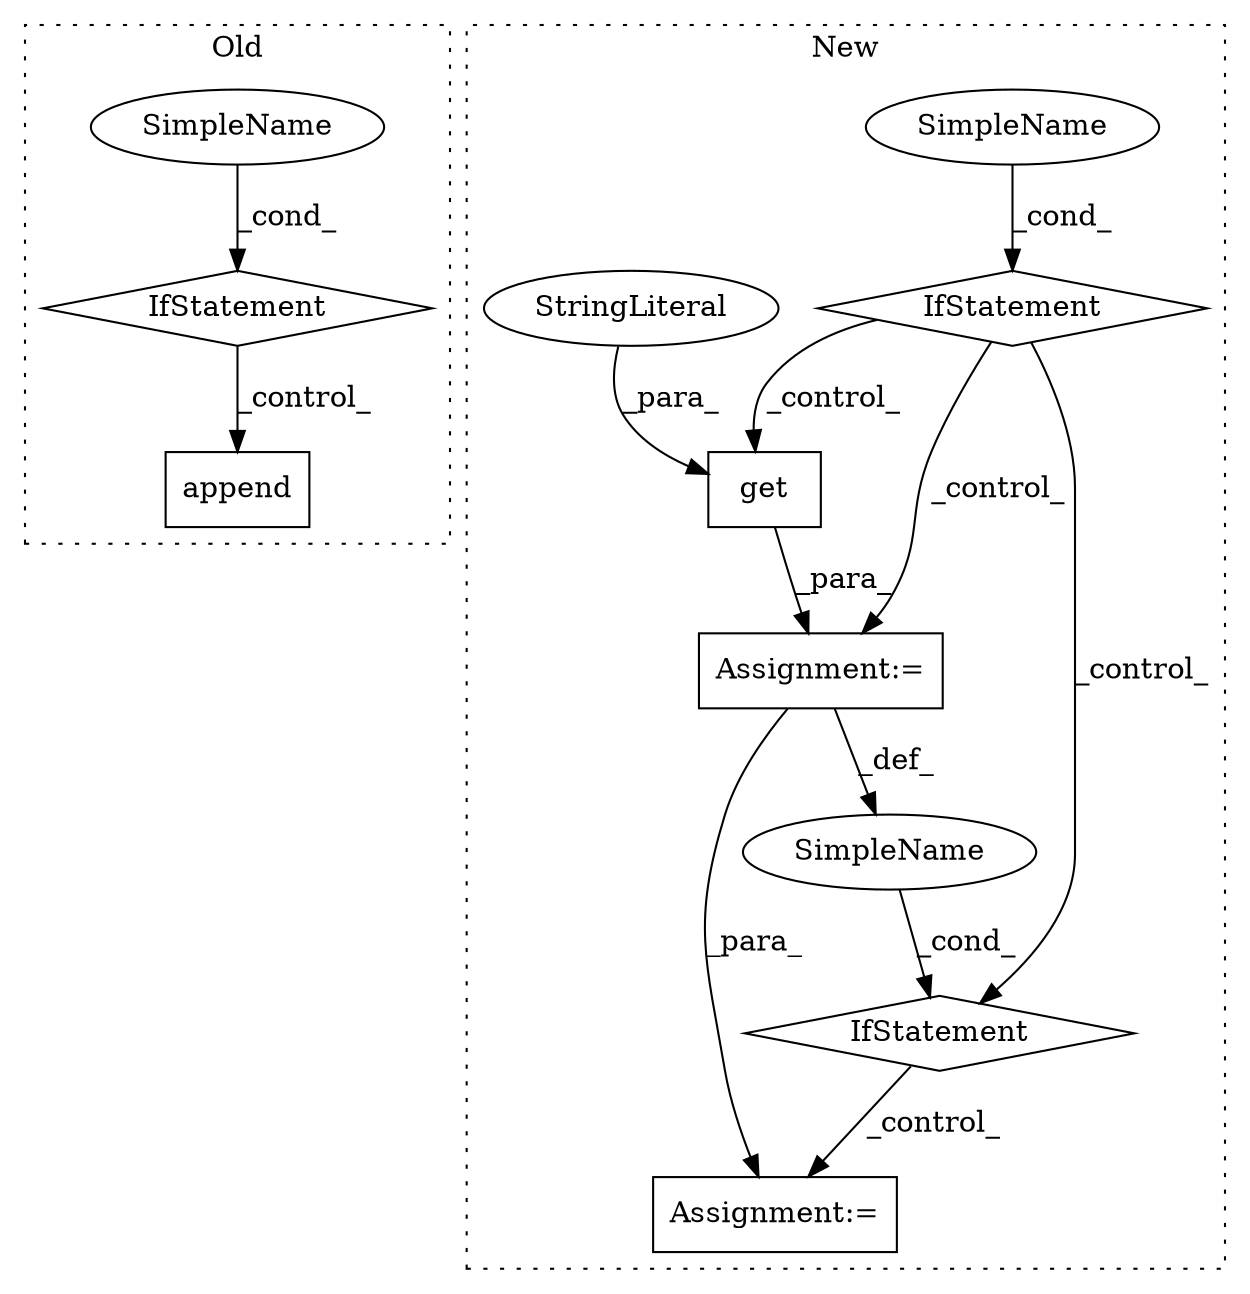 digraph G {
subgraph cluster0 {
1 [label="append" a="32" s="2716,2792" l="7,1" shape="box"];
6 [label="IfStatement" a="25" s="2604,2634" l="12,2" shape="diamond"];
7 [label="SimpleName" a="42" s="" l="" shape="ellipse"];
label = "Old";
style="dotted";
}
subgraph cluster1 {
2 [label="get" a="32" s="2723,2736" l="4,1" shape="box"];
3 [label="Assignment:=" a="7" s="2645,2737" l="53,2" shape="box"];
4 [label="StringLiteral" a="45" s="2727" l="9" shape="ellipse"];
5 [label="IfStatement" a="25" s="2747,2784" l="10,2" shape="diamond"];
8 [label="SimpleName" a="42" s="" l="" shape="ellipse"];
9 [label="IfStatement" a="25" s="2502,2533" l="8,2" shape="diamond"];
10 [label="Assignment:=" a="7" s="2826" l="1" shape="box"];
11 [label="SimpleName" a="42" s="" l="" shape="ellipse"];
label = "New";
style="dotted";
}
2 -> 3 [label="_para_"];
3 -> 11 [label="_def_"];
3 -> 10 [label="_para_"];
4 -> 2 [label="_para_"];
5 -> 10 [label="_control_"];
6 -> 1 [label="_control_"];
7 -> 6 [label="_cond_"];
8 -> 9 [label="_cond_"];
9 -> 3 [label="_control_"];
9 -> 2 [label="_control_"];
9 -> 5 [label="_control_"];
11 -> 5 [label="_cond_"];
}